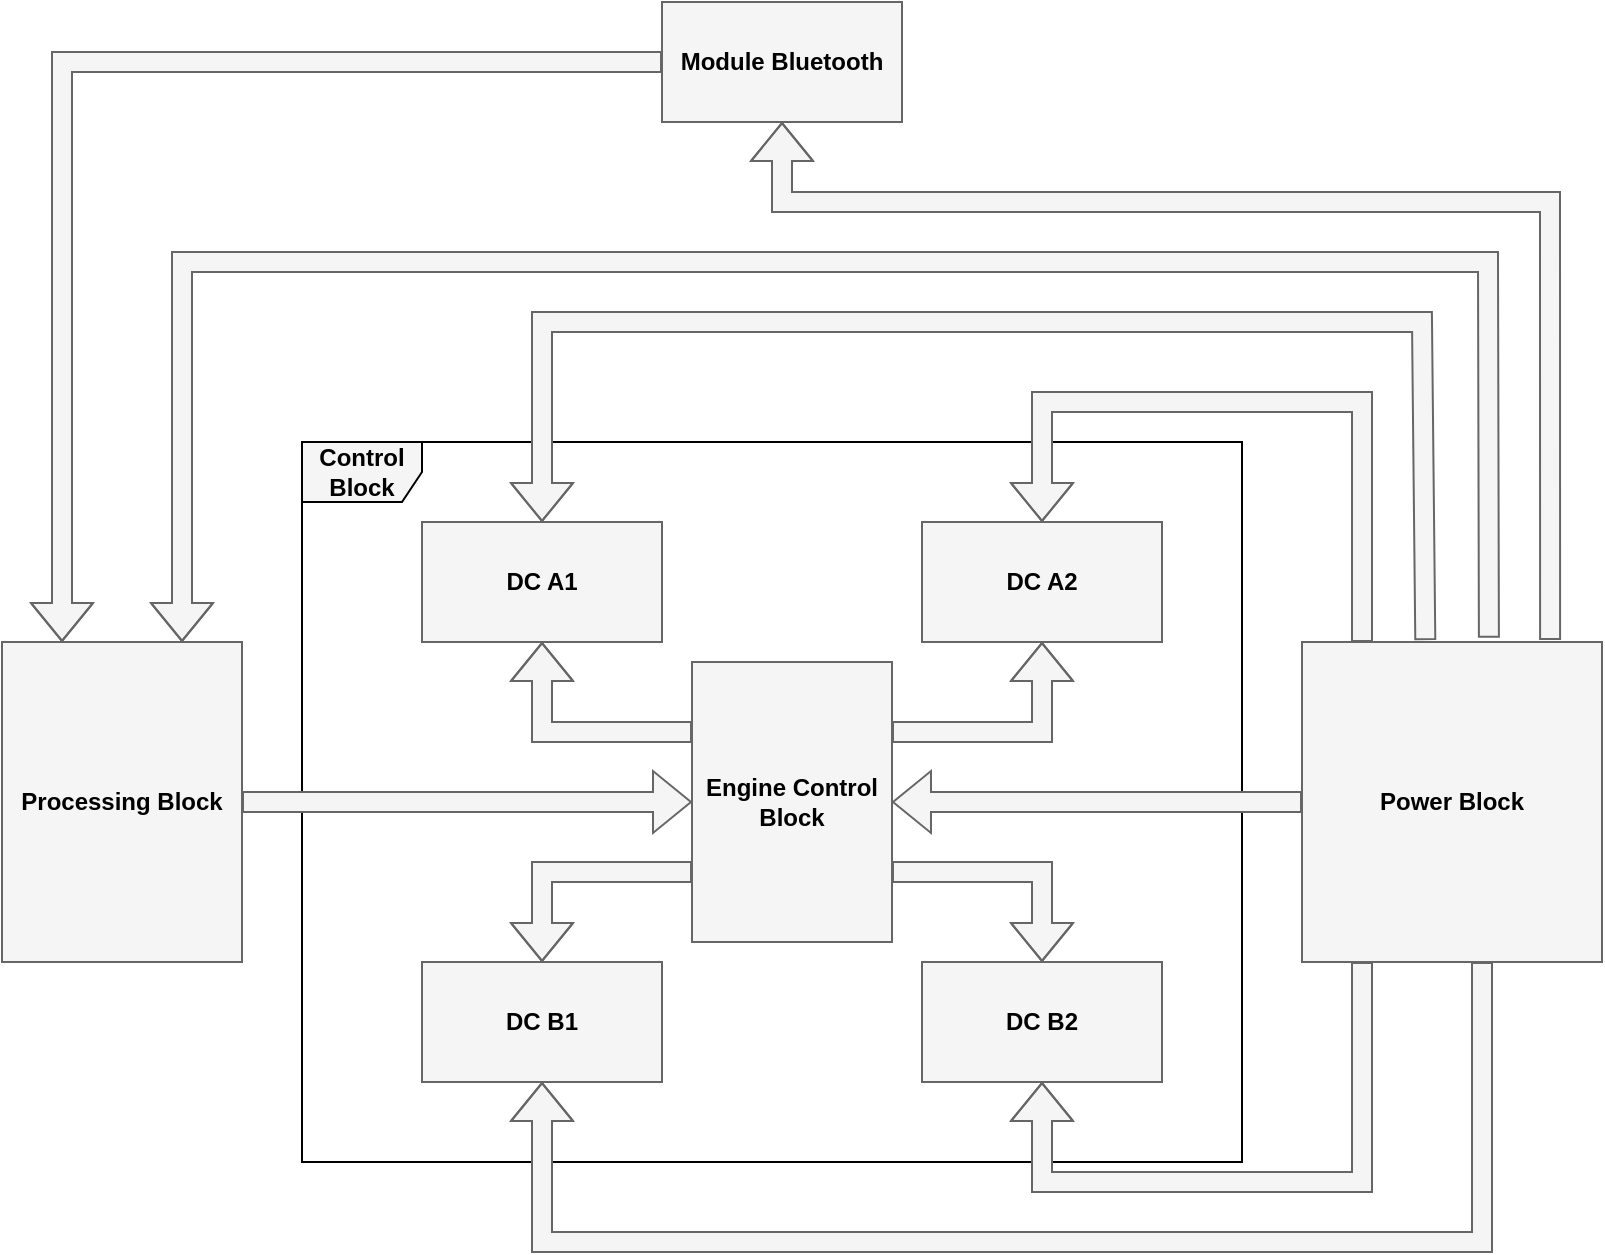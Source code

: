 <mxfile version="20.5.0" type="github">
  <diagram id="2tLhdhUAT0Zh8YpRueoi" name="Page-1">
    <mxGraphModel dx="770" dy="2385" grid="1" gridSize="10" guides="1" tooltips="1" connect="1" arrows="1" fold="1" page="1" pageScale="1" pageWidth="850" pageHeight="1100" math="0" shadow="0">
      <root>
        <mxCell id="0" />
        <mxCell id="1" parent="0" />
        <mxCell id="hENcCu__HgqjEUtgzuWw-1" value="&lt;font color=&quot;#000000&quot;&gt;&lt;b&gt;Processing Block&lt;/b&gt;&lt;/font&gt;" style="rounded=0;whiteSpace=wrap;html=1;fillColor=#f5f5f5;strokeColor=#666666;fontColor=#333333;" parent="1" vertex="1">
          <mxGeometry x="60" y="300" width="120" height="160" as="geometry" />
        </mxCell>
        <mxCell id="hENcCu__HgqjEUtgzuWw-3" value="&lt;b&gt;&lt;font color=&quot;#000000&quot;&gt;Control Block&lt;/font&gt;&lt;/b&gt;" style="shape=umlFrame;whiteSpace=wrap;html=1;fillColor=#f5f5f5;fontColor=#333333;strokeColor=#000000;" parent="1" vertex="1">
          <mxGeometry x="210" y="200" width="470" height="360" as="geometry" />
        </mxCell>
        <mxCell id="hENcCu__HgqjEUtgzuWw-4" value="&lt;font color=&quot;#000000&quot;&gt;&lt;b&gt;Engine Control Block&lt;/b&gt;&lt;/font&gt;" style="rounded=0;whiteSpace=wrap;html=1;fillColor=#f5f5f5;fontColor=#333333;strokeColor=#666666;" parent="1" vertex="1">
          <mxGeometry x="405" y="310" width="100" height="140" as="geometry" />
        </mxCell>
        <mxCell id="hENcCu__HgqjEUtgzuWw-5" value="&lt;font style=&quot;&quot; color=&quot;#000000&quot;&gt;&lt;b&gt;DC A1&lt;/b&gt;&lt;/font&gt;" style="rounded=0;whiteSpace=wrap;html=1;fillColor=#f5f5f5;fontColor=#333333;strokeColor=#666666;" parent="1" vertex="1">
          <mxGeometry x="270" y="240" width="120" height="60" as="geometry" />
        </mxCell>
        <mxCell id="hENcCu__HgqjEUtgzuWw-6" value="&lt;b&gt;&lt;font color=&quot;#000000&quot;&gt;DC B1&lt;/font&gt;&lt;/b&gt;" style="rounded=0;whiteSpace=wrap;html=1;fillColor=#f5f5f5;fontColor=#333333;strokeColor=#666666;" parent="1" vertex="1">
          <mxGeometry x="270" y="460" width="120" height="60" as="geometry" />
        </mxCell>
        <mxCell id="hENcCu__HgqjEUtgzuWw-7" value="&lt;b&gt;&lt;font color=&quot;#000000&quot;&gt;DC B2&lt;/font&gt;&lt;/b&gt;" style="rounded=0;whiteSpace=wrap;html=1;fillColor=#f5f5f5;fontColor=#333333;strokeColor=#666666;" parent="1" vertex="1">
          <mxGeometry x="520" y="460" width="120" height="60" as="geometry" />
        </mxCell>
        <mxCell id="hENcCu__HgqjEUtgzuWw-8" value="&lt;font color=&quot;#000000&quot;&gt;&lt;b&gt;DC A2&lt;/b&gt;&lt;/font&gt;" style="rounded=0;whiteSpace=wrap;html=1;fillColor=#f5f5f5;fontColor=#333333;strokeColor=#666666;" parent="1" vertex="1">
          <mxGeometry x="520" y="240" width="120" height="60" as="geometry" />
        </mxCell>
        <mxCell id="hENcCu__HgqjEUtgzuWw-9" value="&lt;font color=&quot;#000000&quot;&gt;&lt;b&gt;Module Bluetooth&lt;/b&gt;&lt;/font&gt;" style="rounded=0;whiteSpace=wrap;html=1;fillColor=#f5f5f5;fontColor=#333333;strokeColor=#666666;" parent="1" vertex="1">
          <mxGeometry x="390" y="-20" width="120" height="60" as="geometry" />
        </mxCell>
        <mxCell id="hENcCu__HgqjEUtgzuWw-10" value="&lt;font color=&quot;#000000&quot;&gt;&lt;b&gt;Power Block&lt;/b&gt;&lt;/font&gt;" style="rounded=0;whiteSpace=wrap;html=1;fillColor=#f5f5f5;fontColor=#333333;strokeColor=#666666;" parent="1" vertex="1">
          <mxGeometry x="710" y="300" width="150" height="160" as="geometry" />
        </mxCell>
        <mxCell id="hENcCu__HgqjEUtgzuWw-13" value="" style="shape=flexArrow;endArrow=classic;html=1;rounded=0;exitX=0;exitY=0.25;exitDx=0;exitDy=0;entryX=0.5;entryY=1;entryDx=0;entryDy=0;fillColor=#f5f5f5;strokeColor=#666666;" parent="1" source="hENcCu__HgqjEUtgzuWw-4" target="hENcCu__HgqjEUtgzuWw-5" edge="1">
          <mxGeometry width="50" height="50" relative="1" as="geometry">
            <mxPoint x="340" y="440" as="sourcePoint" />
            <mxPoint x="390" y="390" as="targetPoint" />
            <Array as="points">
              <mxPoint x="330" y="345" />
            </Array>
          </mxGeometry>
        </mxCell>
        <mxCell id="hENcCu__HgqjEUtgzuWw-14" value="" style="shape=flexArrow;endArrow=classic;html=1;rounded=0;exitX=0;exitY=0.75;exitDx=0;exitDy=0;entryX=0.5;entryY=0;entryDx=0;entryDy=0;fillColor=#f5f5f5;strokeColor=#666666;" parent="1" source="hENcCu__HgqjEUtgzuWw-4" target="hENcCu__HgqjEUtgzuWw-6" edge="1">
          <mxGeometry width="50" height="50" relative="1" as="geometry">
            <mxPoint x="340" y="440" as="sourcePoint" />
            <mxPoint x="390" y="390" as="targetPoint" />
            <Array as="points">
              <mxPoint x="330" y="415" />
            </Array>
          </mxGeometry>
        </mxCell>
        <mxCell id="hENcCu__HgqjEUtgzuWw-15" value="" style="shape=flexArrow;endArrow=classic;html=1;rounded=0;exitX=1;exitY=0.25;exitDx=0;exitDy=0;entryX=0.5;entryY=1;entryDx=0;entryDy=0;fillColor=#f5f5f5;strokeColor=#666666;" parent="1" source="hENcCu__HgqjEUtgzuWw-4" target="hENcCu__HgqjEUtgzuWw-8" edge="1">
          <mxGeometry width="50" height="50" relative="1" as="geometry">
            <mxPoint x="340" y="440" as="sourcePoint" />
            <mxPoint x="390" y="390" as="targetPoint" />
            <Array as="points">
              <mxPoint x="580" y="345" />
            </Array>
          </mxGeometry>
        </mxCell>
        <mxCell id="hENcCu__HgqjEUtgzuWw-16" value="" style="shape=flexArrow;endArrow=classic;html=1;rounded=0;exitX=1;exitY=0.75;exitDx=0;exitDy=0;entryX=0.5;entryY=0;entryDx=0;entryDy=0;fillColor=#f5f5f5;strokeColor=#666666;" parent="1" source="hENcCu__HgqjEUtgzuWw-4" target="hENcCu__HgqjEUtgzuWw-7" edge="1">
          <mxGeometry width="50" height="50" relative="1" as="geometry">
            <mxPoint x="340" y="440" as="sourcePoint" />
            <mxPoint x="390" y="390" as="targetPoint" />
            <Array as="points">
              <mxPoint x="580" y="415" />
            </Array>
          </mxGeometry>
        </mxCell>
        <mxCell id="hENcCu__HgqjEUtgzuWw-17" value="" style="shape=flexArrow;endArrow=classic;html=1;rounded=0;exitX=1;exitY=0.5;exitDx=0;exitDy=0;entryX=0;entryY=0.5;entryDx=0;entryDy=0;fillColor=#f5f5f5;strokeColor=#666666;" parent="1" source="hENcCu__HgqjEUtgzuWw-1" target="hENcCu__HgqjEUtgzuWw-4" edge="1">
          <mxGeometry width="50" height="50" relative="1" as="geometry">
            <mxPoint x="390" y="420" as="sourcePoint" />
            <mxPoint x="440" y="370" as="targetPoint" />
          </mxGeometry>
        </mxCell>
        <mxCell id="hENcCu__HgqjEUtgzuWw-18" value="" style="shape=flexArrow;endArrow=classic;html=1;rounded=0;exitX=0;exitY=0.5;exitDx=0;exitDy=0;entryX=1;entryY=0.5;entryDx=0;entryDy=0;fillColor=#f5f5f5;strokeColor=#666666;" parent="1" source="hENcCu__HgqjEUtgzuWw-10" target="hENcCu__HgqjEUtgzuWw-4" edge="1">
          <mxGeometry width="50" height="50" relative="1" as="geometry">
            <mxPoint x="390" y="420" as="sourcePoint" />
            <mxPoint x="440" y="370" as="targetPoint" />
          </mxGeometry>
        </mxCell>
        <mxCell id="hENcCu__HgqjEUtgzuWw-19" value="" style="shape=flexArrow;endArrow=classic;html=1;rounded=0;entryX=0.25;entryY=0;entryDx=0;entryDy=0;exitX=0;exitY=0.5;exitDx=0;exitDy=0;fillColor=#f5f5f5;strokeColor=#666666;" parent="1" source="hENcCu__HgqjEUtgzuWw-9" target="hENcCu__HgqjEUtgzuWw-1" edge="1">
          <mxGeometry width="50" height="50" relative="1" as="geometry">
            <mxPoint x="390" y="420" as="sourcePoint" />
            <mxPoint x="440" y="370" as="targetPoint" />
            <Array as="points">
              <mxPoint x="90" y="10" />
            </Array>
          </mxGeometry>
        </mxCell>
        <mxCell id="hENcCu__HgqjEUtgzuWw-21" value="" style="shape=flexArrow;endArrow=classic;html=1;rounded=0;exitX=0.623;exitY=-0.013;exitDx=0;exitDy=0;entryX=0.75;entryY=0;entryDx=0;entryDy=0;fillColor=#f5f5f5;strokeColor=#666666;exitPerimeter=0;" parent="1" source="hENcCu__HgqjEUtgzuWw-10" target="hENcCu__HgqjEUtgzuWw-1" edge="1">
          <mxGeometry width="50" height="50" relative="1" as="geometry">
            <mxPoint x="390" y="420" as="sourcePoint" />
            <mxPoint x="440" y="370" as="targetPoint" />
            <Array as="points">
              <mxPoint x="803" y="110" />
              <mxPoint x="150" y="110" />
            </Array>
          </mxGeometry>
        </mxCell>
        <mxCell id="hENcCu__HgqjEUtgzuWw-22" value="" style="shape=flexArrow;endArrow=classic;html=1;rounded=0;exitX=0.827;exitY=-0.006;exitDx=0;exitDy=0;entryX=0.5;entryY=1;entryDx=0;entryDy=0;fillColor=#f5f5f5;strokeColor=#666666;exitPerimeter=0;" parent="1" source="hENcCu__HgqjEUtgzuWw-10" target="hENcCu__HgqjEUtgzuWw-9" edge="1">
          <mxGeometry width="50" height="50" relative="1" as="geometry">
            <mxPoint x="390" y="420" as="sourcePoint" />
            <mxPoint x="440" y="370" as="targetPoint" />
            <Array as="points">
              <mxPoint x="834" y="80" />
              <mxPoint x="450" y="80" />
            </Array>
          </mxGeometry>
        </mxCell>
        <mxCell id="hENcCu__HgqjEUtgzuWw-23" value="" style="shape=flexArrow;endArrow=classic;html=1;rounded=0;entryX=0.5;entryY=1;entryDx=0;entryDy=0;fillColor=#f5f5f5;strokeColor=#666666;" parent="1" target="hENcCu__HgqjEUtgzuWw-7" edge="1">
          <mxGeometry width="50" height="50" relative="1" as="geometry">
            <mxPoint x="740" y="460" as="sourcePoint" />
            <mxPoint x="440" y="370" as="targetPoint" />
            <Array as="points">
              <mxPoint x="740" y="570" />
              <mxPoint x="580" y="570" />
            </Array>
          </mxGeometry>
        </mxCell>
        <mxCell id="hENcCu__HgqjEUtgzuWw-24" value="" style="shape=flexArrow;endArrow=classic;html=1;rounded=0;entryX=0.5;entryY=1;entryDx=0;entryDy=0;fillColor=#f5f5f5;strokeColor=#666666;" parent="1" target="hENcCu__HgqjEUtgzuWw-6" edge="1">
          <mxGeometry width="50" height="50" relative="1" as="geometry">
            <mxPoint x="800" y="460" as="sourcePoint" />
            <mxPoint x="440" y="370" as="targetPoint" />
            <Array as="points">
              <mxPoint x="800" y="600" />
              <mxPoint x="330" y="600" />
            </Array>
          </mxGeometry>
        </mxCell>
        <mxCell id="hENcCu__HgqjEUtgzuWw-25" value="" style="shape=flexArrow;endArrow=classic;html=1;rounded=0;exitX=0.411;exitY=-0.006;exitDx=0;exitDy=0;entryX=0.5;entryY=0;entryDx=0;entryDy=0;fillColor=#f5f5f5;strokeColor=#666666;exitPerimeter=0;" parent="1" source="hENcCu__HgqjEUtgzuWw-10" target="hENcCu__HgqjEUtgzuWw-5" edge="1">
          <mxGeometry width="50" height="50" relative="1" as="geometry">
            <mxPoint x="390" y="420" as="sourcePoint" />
            <mxPoint x="440" y="370" as="targetPoint" />
            <Array as="points">
              <mxPoint x="770" y="140" />
              <mxPoint x="330" y="140" />
            </Array>
          </mxGeometry>
        </mxCell>
        <mxCell id="hENcCu__HgqjEUtgzuWw-26" value="" style="shape=flexArrow;endArrow=classic;html=1;rounded=0;entryX=0.5;entryY=0;entryDx=0;entryDy=0;fillColor=#f5f5f5;strokeColor=#666666;" parent="1" target="hENcCu__HgqjEUtgzuWw-8" edge="1">
          <mxGeometry width="50" height="50" relative="1" as="geometry">
            <mxPoint x="740" y="300" as="sourcePoint" />
            <mxPoint x="440" y="370" as="targetPoint" />
            <Array as="points">
              <mxPoint x="740" y="180" />
              <mxPoint x="580" y="180" />
            </Array>
          </mxGeometry>
        </mxCell>
      </root>
    </mxGraphModel>
  </diagram>
</mxfile>
